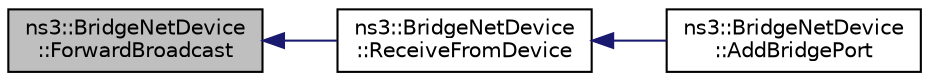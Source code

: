 digraph "ns3::BridgeNetDevice::ForwardBroadcast"
{
  edge [fontname="Helvetica",fontsize="10",labelfontname="Helvetica",labelfontsize="10"];
  node [fontname="Helvetica",fontsize="10",shape=record];
  rankdir="LR";
  Node1 [label="ns3::BridgeNetDevice\l::ForwardBroadcast",height=0.2,width=0.4,color="black", fillcolor="grey75", style="filled", fontcolor="black"];
  Node1 -> Node2 [dir="back",color="midnightblue",fontsize="10",style="solid"];
  Node2 [label="ns3::BridgeNetDevice\l::ReceiveFromDevice",height=0.2,width=0.4,color="black", fillcolor="white", style="filled",URL="$d9/d8d/classns3_1_1BridgeNetDevice.html#a958c86321b73b2c400b54bfad9d03e68",tooltip="Receives a packet from one bridged port. "];
  Node2 -> Node3 [dir="back",color="midnightblue",fontsize="10",style="solid"];
  Node3 [label="ns3::BridgeNetDevice\l::AddBridgePort",height=0.2,width=0.4,color="black", fillcolor="white", style="filled",URL="$d9/d8d/classns3_1_1BridgeNetDevice.html#a963a535726ea5c94e2258825d0de260a",tooltip="Add a &#39;port&#39; to a bridge device. "];
}
